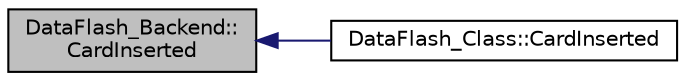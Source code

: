 digraph "DataFlash_Backend::CardInserted"
{
 // INTERACTIVE_SVG=YES
  edge [fontname="Helvetica",fontsize="10",labelfontname="Helvetica",labelfontsize="10"];
  node [fontname="Helvetica",fontsize="10",shape=record];
  rankdir="LR";
  Node1 [label="DataFlash_Backend::\lCardInserted",height=0.2,width=0.4,color="black", fillcolor="grey75", style="filled", fontcolor="black"];
  Node1 -> Node2 [dir="back",color="midnightblue",fontsize="10",style="solid",fontname="Helvetica"];
  Node2 [label="DataFlash_Class::CardInserted",height=0.2,width=0.4,color="black", fillcolor="white", style="filled",URL="$classDataFlash__Class.html#a1d18bc15f196f1deb794f9ebd4878da8"];
}
